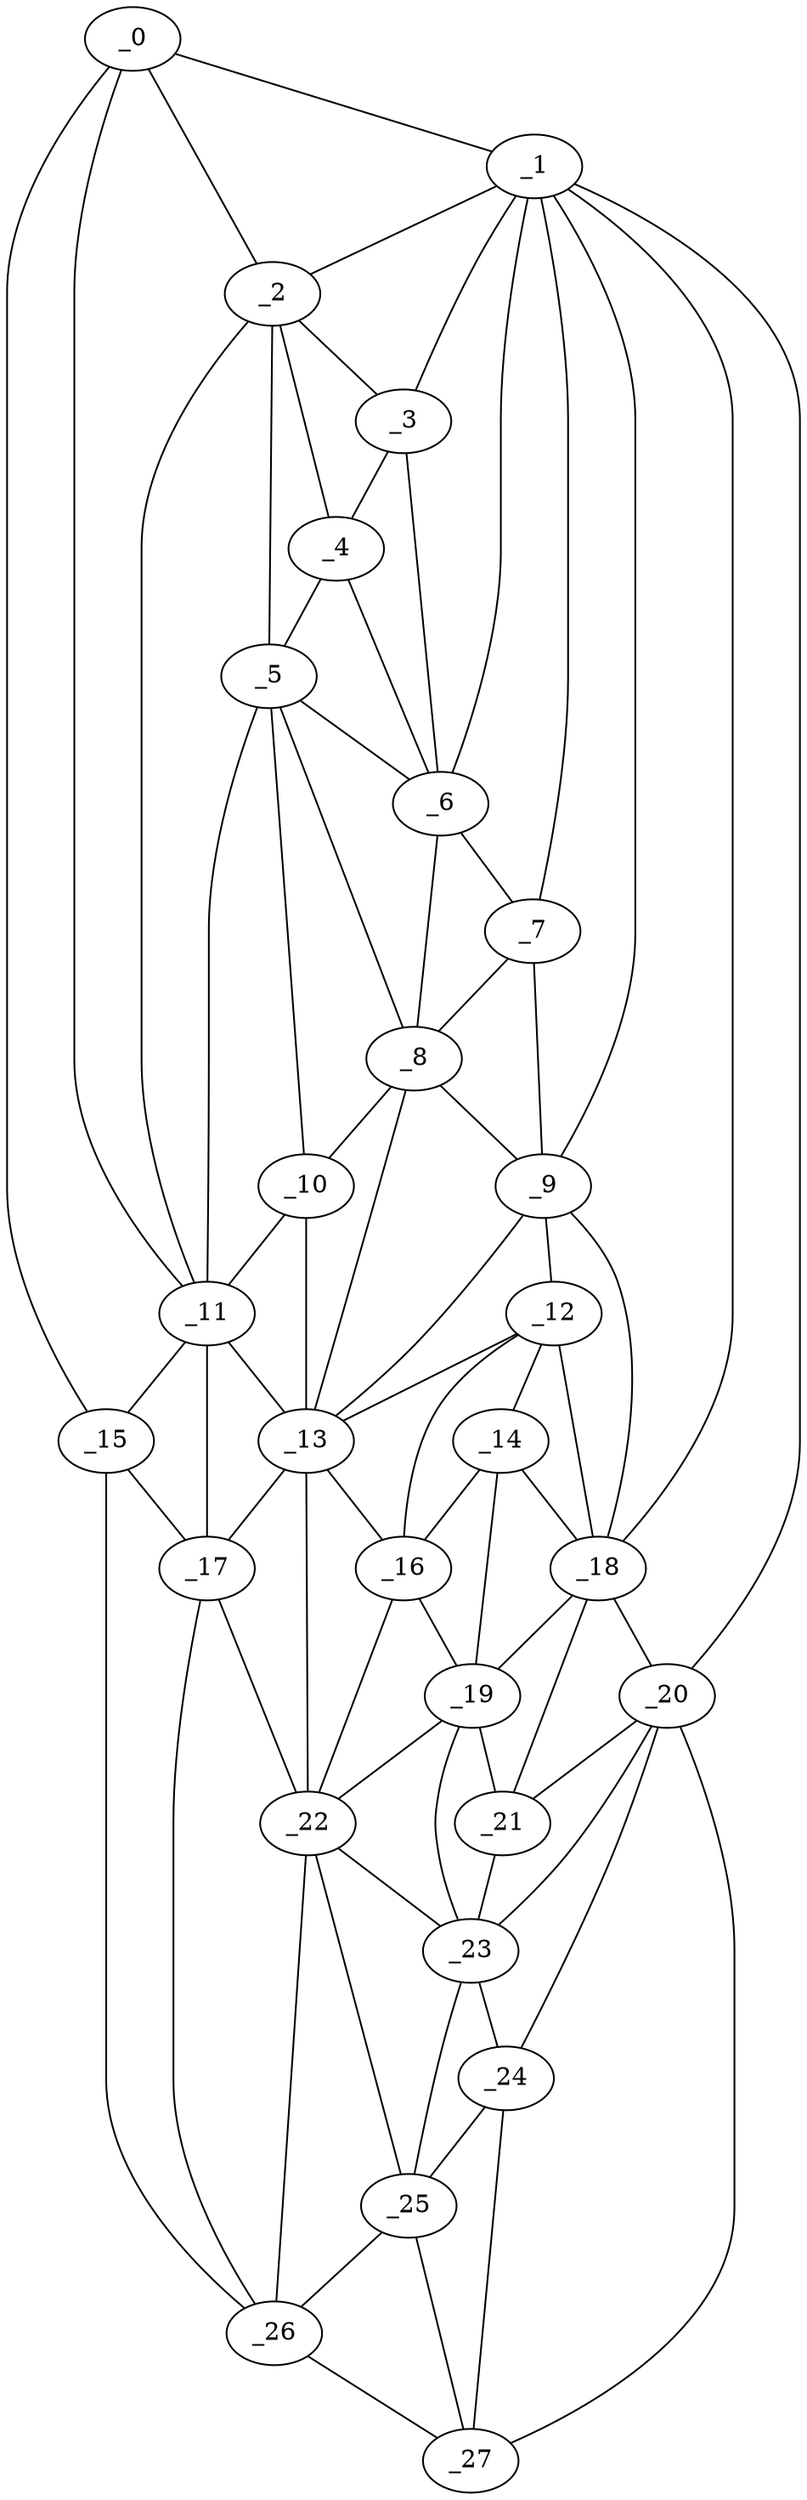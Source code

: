 graph "obj79__120.gxl" {
	_0	 [x=5,
		y=98];
	_1	 [x=7,
		y=55];
	_0 -- _1	 [valence=1];
	_2	 [x=14,
		y=72];
	_0 -- _2	 [valence=2];
	_11	 [x=49,
		y=68];
	_0 -- _11	 [valence=1];
	_15	 [x=61,
		y=110];
	_0 -- _15	 [valence=1];
	_1 -- _2	 [valence=2];
	_3	 [x=15,
		y=60];
	_1 -- _3	 [valence=2];
	_6	 [x=29,
		y=48];
	_1 -- _6	 [valence=2];
	_7	 [x=37,
		y=43];
	_1 -- _7	 [valence=2];
	_9	 [x=43,
		y=39];
	_1 -- _9	 [valence=2];
	_18	 [x=70,
		y=23];
	_1 -- _18	 [valence=1];
	_20	 [x=76,
		y=19];
	_1 -- _20	 [valence=1];
	_2 -- _3	 [valence=1];
	_4	 [x=23,
		y=62];
	_2 -- _4	 [valence=2];
	_5	 [x=28,
		y=63];
	_2 -- _5	 [valence=1];
	_2 -- _11	 [valence=2];
	_3 -- _4	 [valence=2];
	_3 -- _6	 [valence=1];
	_4 -- _5	 [valence=2];
	_4 -- _6	 [valence=2];
	_5 -- _6	 [valence=2];
	_8	 [x=41,
		y=54];
	_5 -- _8	 [valence=2];
	_10	 [x=46,
		y=62];
	_5 -- _10	 [valence=2];
	_5 -- _11	 [valence=1];
	_6 -- _7	 [valence=2];
	_6 -- _8	 [valence=1];
	_7 -- _8	 [valence=2];
	_7 -- _9	 [valence=2];
	_8 -- _9	 [valence=1];
	_8 -- _10	 [valence=2];
	_13	 [x=53,
		y=47];
	_8 -- _13	 [valence=2];
	_12	 [x=51,
		y=35];
	_9 -- _12	 [valence=1];
	_9 -- _13	 [valence=1];
	_9 -- _18	 [valence=1];
	_10 -- _11	 [valence=2];
	_10 -- _13	 [valence=2];
	_11 -- _13	 [valence=1];
	_11 -- _15	 [valence=2];
	_17	 [x=67,
		y=72];
	_11 -- _17	 [valence=2];
	_12 -- _13	 [valence=2];
	_14	 [x=59,
		y=31];
	_12 -- _14	 [valence=2];
	_16	 [x=62,
		y=40];
	_12 -- _16	 [valence=2];
	_12 -- _18	 [valence=2];
	_13 -- _16	 [valence=2];
	_13 -- _17	 [valence=2];
	_22	 [x=80,
		y=61];
	_13 -- _22	 [valence=2];
	_14 -- _16	 [valence=1];
	_14 -- _18	 [valence=1];
	_19	 [x=71,
		y=36];
	_14 -- _19	 [valence=2];
	_15 -- _17	 [valence=2];
	_26	 [x=122,
		y=67];
	_15 -- _26	 [valence=1];
	_16 -- _19	 [valence=2];
	_16 -- _22	 [valence=2];
	_17 -- _22	 [valence=2];
	_17 -- _26	 [valence=1];
	_18 -- _19	 [valence=2];
	_18 -- _20	 [valence=2];
	_21	 [x=76,
		y=30];
	_18 -- _21	 [valence=2];
	_19 -- _21	 [valence=2];
	_19 -- _22	 [valence=2];
	_23	 [x=86,
		y=27];
	_19 -- _23	 [valence=2];
	_20 -- _21	 [valence=1];
	_20 -- _23	 [valence=2];
	_24	 [x=91,
		y=24];
	_20 -- _24	 [valence=1];
	_27	 [x=125,
		y=25];
	_20 -- _27	 [valence=1];
	_21 -- _23	 [valence=1];
	_22 -- _23	 [valence=2];
	_25	 [x=113,
		y=30];
	_22 -- _25	 [valence=2];
	_22 -- _26	 [valence=1];
	_23 -- _24	 [valence=2];
	_23 -- _25	 [valence=1];
	_24 -- _25	 [valence=1];
	_24 -- _27	 [valence=2];
	_25 -- _26	 [valence=2];
	_25 -- _27	 [valence=1];
	_26 -- _27	 [valence=1];
}
